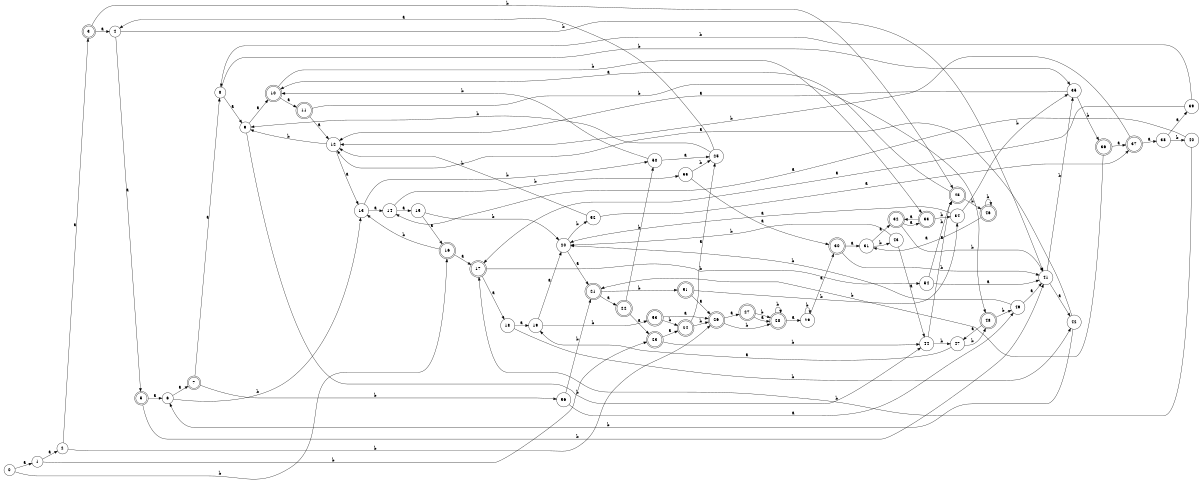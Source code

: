digraph n46_5 {
__start0 [label="" shape="none"];

rankdir=LR;
size="8,5";

s0 [style="filled", color="black", fillcolor="white" shape="circle", label="0"];
s1 [style="filled", color="black", fillcolor="white" shape="circle", label="1"];
s2 [style="filled", color="black", fillcolor="white" shape="circle", label="2"];
s3 [style="rounded,filled", color="black", fillcolor="white" shape="doublecircle", label="3"];
s4 [style="filled", color="black", fillcolor="white" shape="circle", label="4"];
s5 [style="rounded,filled", color="black", fillcolor="white" shape="doublecircle", label="5"];
s6 [style="filled", color="black", fillcolor="white" shape="circle", label="6"];
s7 [style="rounded,filled", color="black", fillcolor="white" shape="doublecircle", label="7"];
s8 [style="filled", color="black", fillcolor="white" shape="circle", label="8"];
s9 [style="filled", color="black", fillcolor="white" shape="circle", label="9"];
s10 [style="rounded,filled", color="black", fillcolor="white" shape="doublecircle", label="10"];
s11 [style="rounded,filled", color="black", fillcolor="white" shape="doublecircle", label="11"];
s12 [style="filled", color="black", fillcolor="white" shape="circle", label="12"];
s13 [style="filled", color="black", fillcolor="white" shape="circle", label="13"];
s14 [style="filled", color="black", fillcolor="white" shape="circle", label="14"];
s15 [style="filled", color="black", fillcolor="white" shape="circle", label="15"];
s16 [style="rounded,filled", color="black", fillcolor="white" shape="doublecircle", label="16"];
s17 [style="rounded,filled", color="black", fillcolor="white" shape="doublecircle", label="17"];
s18 [style="filled", color="black", fillcolor="white" shape="circle", label="18"];
s19 [style="filled", color="black", fillcolor="white" shape="circle", label="19"];
s20 [style="filled", color="black", fillcolor="white" shape="circle", label="20"];
s21 [style="rounded,filled", color="black", fillcolor="white" shape="doublecircle", label="21"];
s22 [style="rounded,filled", color="black", fillcolor="white" shape="doublecircle", label="22"];
s23 [style="rounded,filled", color="black", fillcolor="white" shape="doublecircle", label="23"];
s24 [style="rounded,filled", color="black", fillcolor="white" shape="doublecircle", label="24"];
s25 [style="filled", color="black", fillcolor="white" shape="circle", label="25"];
s26 [style="rounded,filled", color="black", fillcolor="white" shape="doublecircle", label="26"];
s27 [style="rounded,filled", color="black", fillcolor="white" shape="doublecircle", label="27"];
s28 [style="rounded,filled", color="black", fillcolor="white" shape="doublecircle", label="28"];
s29 [style="filled", color="black", fillcolor="white" shape="circle", label="29"];
s30 [style="rounded,filled", color="black", fillcolor="white" shape="doublecircle", label="30"];
s31 [style="filled", color="black", fillcolor="white" shape="circle", label="31"];
s32 [style="rounded,filled", color="black", fillcolor="white" shape="doublecircle", label="32"];
s33 [style="rounded,filled", color="black", fillcolor="white" shape="doublecircle", label="33"];
s34 [style="filled", color="black", fillcolor="white" shape="circle", label="34"];
s35 [style="filled", color="black", fillcolor="white" shape="circle", label="35"];
s36 [style="rounded,filled", color="black", fillcolor="white" shape="doublecircle", label="36"];
s37 [style="rounded,filled", color="black", fillcolor="white" shape="doublecircle", label="37"];
s38 [style="filled", color="black", fillcolor="white" shape="circle", label="38"];
s39 [style="filled", color="black", fillcolor="white" shape="circle", label="39"];
s40 [style="filled", color="black", fillcolor="white" shape="circle", label="40"];
s41 [style="filled", color="black", fillcolor="white" shape="circle", label="41"];
s42 [style="filled", color="black", fillcolor="white" shape="circle", label="42"];
s43 [style="filled", color="black", fillcolor="white" shape="circle", label="43"];
s44 [style="filled", color="black", fillcolor="white" shape="circle", label="44"];
s45 [style="rounded,filled", color="black", fillcolor="white" shape="doublecircle", label="45"];
s46 [style="rounded,filled", color="black", fillcolor="white" shape="doublecircle", label="46"];
s47 [style="filled", color="black", fillcolor="white" shape="circle", label="47"];
s48 [style="rounded,filled", color="black", fillcolor="white" shape="doublecircle", label="48"];
s49 [style="filled", color="black", fillcolor="white" shape="circle", label="49"];
s50 [style="filled", color="black", fillcolor="white" shape="circle", label="50"];
s51 [style="rounded,filled", color="black", fillcolor="white" shape="doublecircle", label="51"];
s52 [style="filled", color="black", fillcolor="white" shape="circle", label="52"];
s53 [style="rounded,filled", color="black", fillcolor="white" shape="doublecircle", label="53"];
s54 [style="filled", color="black", fillcolor="white" shape="circle", label="54"];
s55 [style="filled", color="black", fillcolor="white" shape="circle", label="55"];
s56 [style="filled", color="black", fillcolor="white" shape="circle", label="56"];
s0 -> s1 [label="a"];
s0 -> s16 [label="b"];
s1 -> s2 [label="a"];
s1 -> s23 [label="b"];
s2 -> s3 [label="a"];
s2 -> s26 [label="b"];
s3 -> s4 [label="a"];
s3 -> s45 [label="b"];
s4 -> s5 [label="a"];
s4 -> s41 [label="b"];
s5 -> s6 [label="a"];
s5 -> s41 [label="b"];
s6 -> s7 [label="a"];
s6 -> s13 [label="b"];
s7 -> s8 [label="a"];
s7 -> s56 [label="b"];
s8 -> s9 [label="a"];
s8 -> s35 [label="b"];
s9 -> s10 [label="a"];
s9 -> s44 [label="b"];
s10 -> s11 [label="a"];
s10 -> s33 [label="b"];
s11 -> s12 [label="a"];
s11 -> s48 [label="b"];
s12 -> s13 [label="a"];
s12 -> s9 [label="b"];
s13 -> s14 [label="a"];
s13 -> s50 [label="b"];
s14 -> s15 [label="a"];
s14 -> s55 [label="b"];
s15 -> s16 [label="a"];
s15 -> s20 [label="b"];
s16 -> s17 [label="a"];
s16 -> s13 [label="b"];
s17 -> s18 [label="a"];
s17 -> s54 [label="b"];
s18 -> s19 [label="a"];
s18 -> s42 [label="b"];
s19 -> s20 [label="a"];
s19 -> s53 [label="b"];
s20 -> s21 [label="a"];
s20 -> s52 [label="b"];
s21 -> s22 [label="a"];
s21 -> s51 [label="b"];
s22 -> s23 [label="a"];
s22 -> s50 [label="b"];
s23 -> s24 [label="a"];
s23 -> s44 [label="b"];
s24 -> s25 [label="a"];
s24 -> s26 [label="b"];
s25 -> s4 [label="a"];
s25 -> s9 [label="b"];
s26 -> s27 [label="a"];
s26 -> s28 [label="b"];
s27 -> s28 [label="a"];
s27 -> s28 [label="b"];
s28 -> s29 [label="a"];
s28 -> s28 [label="b"];
s29 -> s30 [label="a"];
s29 -> s29 [label="b"];
s30 -> s31 [label="a"];
s30 -> s41 [label="b"];
s31 -> s32 [label="a"];
s31 -> s43 [label="b"];
s32 -> s33 [label="a"];
s32 -> s41 [label="b"];
s33 -> s32 [label="a"];
s33 -> s34 [label="b"];
s34 -> s20 [label="a"];
s34 -> s35 [label="b"];
s35 -> s12 [label="a"];
s35 -> s36 [label="b"];
s36 -> s37 [label="a"];
s36 -> s21 [label="b"];
s37 -> s38 [label="a"];
s37 -> s12 [label="b"];
s38 -> s39 [label="a"];
s38 -> s40 [label="b"];
s39 -> s17 [label="a"];
s39 -> s8 [label="b"];
s40 -> s14 [label="a"];
s40 -> s17 [label="b"];
s41 -> s42 [label="a"];
s41 -> s35 [label="b"];
s42 -> s12 [label="a"];
s42 -> s6 [label="b"];
s43 -> s44 [label="a"];
s43 -> s20 [label="b"];
s44 -> s45 [label="a"];
s44 -> s47 [label="b"];
s45 -> s10 [label="a"];
s45 -> s46 [label="b"];
s46 -> s31 [label="a"];
s46 -> s46 [label="b"];
s47 -> s19 [label="a"];
s47 -> s48 [label="b"];
s48 -> s47 [label="a"];
s48 -> s49 [label="b"];
s49 -> s41 [label="a"];
s49 -> s20 [label="b"];
s50 -> s25 [label="a"];
s50 -> s10 [label="b"];
s51 -> s26 [label="a"];
s51 -> s34 [label="b"];
s52 -> s37 [label="a"];
s52 -> s12 [label="b"];
s53 -> s26 [label="a"];
s53 -> s24 [label="b"];
s54 -> s41 [label="a"];
s54 -> s45 [label="b"];
s55 -> s30 [label="a"];
s55 -> s25 [label="b"];
s56 -> s49 [label="a"];
s56 -> s21 [label="b"];

}